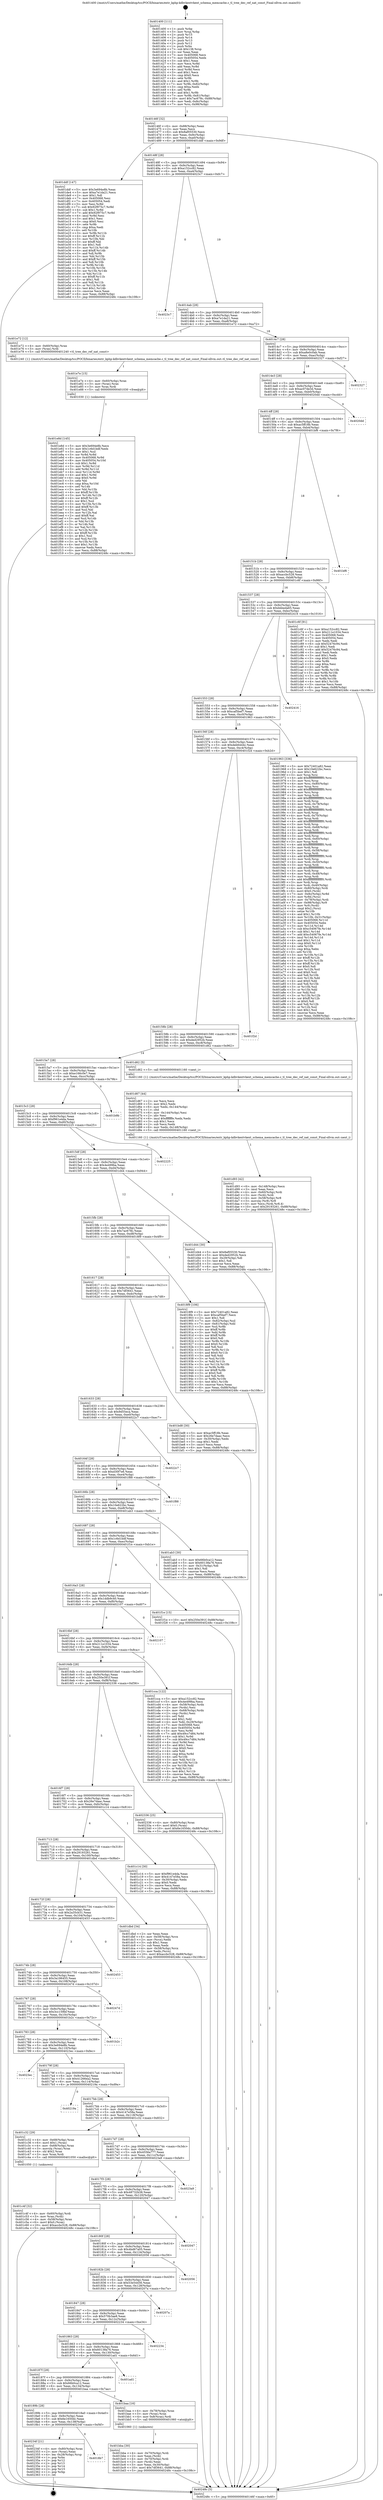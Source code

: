 digraph "0x401400" {
  label = "0x401400 (/mnt/c/Users/mathe/Desktop/tcc/POCII/binaries/extr_kphp-kdbvkextvkext_schema_memcache.c_tl_tree_dec_ref_nat_const_Final-ollvm.out::main(0))"
  labelloc = "t"
  node[shape=record]

  Entry [label="",width=0.3,height=0.3,shape=circle,fillcolor=black,style=filled]
  "0x40146f" [label="{
     0x40146f [32]\l
     | [instrs]\l
     &nbsp;&nbsp;0x40146f \<+6\>: mov -0x88(%rbp),%eax\l
     &nbsp;&nbsp;0x401475 \<+2\>: mov %eax,%ecx\l
     &nbsp;&nbsp;0x401477 \<+6\>: sub $0x8af05530,%ecx\l
     &nbsp;&nbsp;0x40147d \<+6\>: mov %eax,-0x9c(%rbp)\l
     &nbsp;&nbsp;0x401483 \<+6\>: mov %ecx,-0xa0(%rbp)\l
     &nbsp;&nbsp;0x401489 \<+6\>: je 0000000000401ddf \<main+0x9df\>\l
  }"]
  "0x401ddf" [label="{
     0x401ddf [147]\l
     | [instrs]\l
     &nbsp;&nbsp;0x401ddf \<+5\>: mov $0x3e694e8b,%eax\l
     &nbsp;&nbsp;0x401de4 \<+5\>: mov $0xa7e1da21,%ecx\l
     &nbsp;&nbsp;0x401de9 \<+2\>: mov $0x1,%dl\l
     &nbsp;&nbsp;0x401deb \<+7\>: mov 0x405068,%esi\l
     &nbsp;&nbsp;0x401df2 \<+7\>: mov 0x405054,%edi\l
     &nbsp;&nbsp;0x401df9 \<+3\>: mov %esi,%r8d\l
     &nbsp;&nbsp;0x401dfc \<+7\>: sub $0x92f975c7,%r8d\l
     &nbsp;&nbsp;0x401e03 \<+4\>: sub $0x1,%r8d\l
     &nbsp;&nbsp;0x401e07 \<+7\>: add $0x92f975c7,%r8d\l
     &nbsp;&nbsp;0x401e0e \<+4\>: imul %r8d,%esi\l
     &nbsp;&nbsp;0x401e12 \<+3\>: and $0x1,%esi\l
     &nbsp;&nbsp;0x401e15 \<+3\>: cmp $0x0,%esi\l
     &nbsp;&nbsp;0x401e18 \<+4\>: sete %r9b\l
     &nbsp;&nbsp;0x401e1c \<+3\>: cmp $0xa,%edi\l
     &nbsp;&nbsp;0x401e1f \<+4\>: setl %r10b\l
     &nbsp;&nbsp;0x401e23 \<+3\>: mov %r9b,%r11b\l
     &nbsp;&nbsp;0x401e26 \<+4\>: xor $0xff,%r11b\l
     &nbsp;&nbsp;0x401e2a \<+3\>: mov %r10b,%bl\l
     &nbsp;&nbsp;0x401e2d \<+3\>: xor $0xff,%bl\l
     &nbsp;&nbsp;0x401e30 \<+3\>: xor $0x1,%dl\l
     &nbsp;&nbsp;0x401e33 \<+3\>: mov %r11b,%r14b\l
     &nbsp;&nbsp;0x401e36 \<+4\>: and $0xff,%r14b\l
     &nbsp;&nbsp;0x401e3a \<+3\>: and %dl,%r9b\l
     &nbsp;&nbsp;0x401e3d \<+3\>: mov %bl,%r15b\l
     &nbsp;&nbsp;0x401e40 \<+4\>: and $0xff,%r15b\l
     &nbsp;&nbsp;0x401e44 \<+3\>: and %dl,%r10b\l
     &nbsp;&nbsp;0x401e47 \<+3\>: or %r9b,%r14b\l
     &nbsp;&nbsp;0x401e4a \<+3\>: or %r10b,%r15b\l
     &nbsp;&nbsp;0x401e4d \<+3\>: xor %r15b,%r14b\l
     &nbsp;&nbsp;0x401e50 \<+3\>: or %bl,%r11b\l
     &nbsp;&nbsp;0x401e53 \<+4\>: xor $0xff,%r11b\l
     &nbsp;&nbsp;0x401e57 \<+3\>: or $0x1,%dl\l
     &nbsp;&nbsp;0x401e5a \<+3\>: and %dl,%r11b\l
     &nbsp;&nbsp;0x401e5d \<+3\>: or %r11b,%r14b\l
     &nbsp;&nbsp;0x401e60 \<+4\>: test $0x1,%r14b\l
     &nbsp;&nbsp;0x401e64 \<+3\>: cmovne %ecx,%eax\l
     &nbsp;&nbsp;0x401e67 \<+6\>: mov %eax,-0x88(%rbp)\l
     &nbsp;&nbsp;0x401e6d \<+5\>: jmp 000000000040248c \<main+0x108c\>\l
  }"]
  "0x40148f" [label="{
     0x40148f [28]\l
     | [instrs]\l
     &nbsp;&nbsp;0x40148f \<+5\>: jmp 0000000000401494 \<main+0x94\>\l
     &nbsp;&nbsp;0x401494 \<+6\>: mov -0x9c(%rbp),%eax\l
     &nbsp;&nbsp;0x40149a \<+5\>: sub $0xa152cc82,%eax\l
     &nbsp;&nbsp;0x40149f \<+6\>: mov %eax,-0xa4(%rbp)\l
     &nbsp;&nbsp;0x4014a5 \<+6\>: je 00000000004023c7 \<main+0xfc7\>\l
  }"]
  Exit [label="",width=0.3,height=0.3,shape=circle,fillcolor=black,style=filled,peripheries=2]
  "0x4023c7" [label="{
     0x4023c7\l
  }", style=dashed]
  "0x4014ab" [label="{
     0x4014ab [28]\l
     | [instrs]\l
     &nbsp;&nbsp;0x4014ab \<+5\>: jmp 00000000004014b0 \<main+0xb0\>\l
     &nbsp;&nbsp;0x4014b0 \<+6\>: mov -0x9c(%rbp),%eax\l
     &nbsp;&nbsp;0x4014b6 \<+5\>: sub $0xa7e1da21,%eax\l
     &nbsp;&nbsp;0x4014bb \<+6\>: mov %eax,-0xa8(%rbp)\l
     &nbsp;&nbsp;0x4014c1 \<+6\>: je 0000000000401e72 \<main+0xa72\>\l
  }"]
  "0x4018b7" [label="{
     0x4018b7\l
  }", style=dashed]
  "0x401e72" [label="{
     0x401e72 [12]\l
     | [instrs]\l
     &nbsp;&nbsp;0x401e72 \<+4\>: mov -0x60(%rbp),%rax\l
     &nbsp;&nbsp;0x401e76 \<+3\>: mov (%rax),%rdi\l
     &nbsp;&nbsp;0x401e79 \<+5\>: call 0000000000401240 \<tl_tree_dec_ref_nat_const\>\l
     | [calls]\l
     &nbsp;&nbsp;0x401240 \{1\} (/mnt/c/Users/mathe/Desktop/tcc/POCII/binaries/extr_kphp-kdbvkextvkext_schema_memcache.c_tl_tree_dec_ref_nat_const_Final-ollvm.out::tl_tree_dec_ref_nat_const)\l
  }"]
  "0x4014c7" [label="{
     0x4014c7 [28]\l
     | [instrs]\l
     &nbsp;&nbsp;0x4014c7 \<+5\>: jmp 00000000004014cc \<main+0xcc\>\l
     &nbsp;&nbsp;0x4014cc \<+6\>: mov -0x9c(%rbp),%eax\l
     &nbsp;&nbsp;0x4014d2 \<+5\>: sub $0xa8e0c0ab,%eax\l
     &nbsp;&nbsp;0x4014d7 \<+6\>: mov %eax,-0xac(%rbp)\l
     &nbsp;&nbsp;0x4014dd \<+6\>: je 0000000000402327 \<main+0xf27\>\l
  }"]
  "0x40234f" [label="{
     0x40234f [21]\l
     | [instrs]\l
     &nbsp;&nbsp;0x40234f \<+4\>: mov -0x80(%rbp),%rax\l
     &nbsp;&nbsp;0x402353 \<+2\>: mov (%rax),%eax\l
     &nbsp;&nbsp;0x402355 \<+4\>: lea -0x28(%rbp),%rsp\l
     &nbsp;&nbsp;0x402359 \<+1\>: pop %rbx\l
     &nbsp;&nbsp;0x40235a \<+2\>: pop %r12\l
     &nbsp;&nbsp;0x40235c \<+2\>: pop %r13\l
     &nbsp;&nbsp;0x40235e \<+2\>: pop %r14\l
     &nbsp;&nbsp;0x402360 \<+2\>: pop %r15\l
     &nbsp;&nbsp;0x402362 \<+1\>: pop %rbp\l
     &nbsp;&nbsp;0x402363 \<+1\>: ret\l
  }"]
  "0x402327" [label="{
     0x402327\l
  }", style=dashed]
  "0x4014e3" [label="{
     0x4014e3 [28]\l
     | [instrs]\l
     &nbsp;&nbsp;0x4014e3 \<+5\>: jmp 00000000004014e8 \<main+0xe8\>\l
     &nbsp;&nbsp;0x4014e8 \<+6\>: mov -0x9c(%rbp),%eax\l
     &nbsp;&nbsp;0x4014ee \<+5\>: sub $0xac07de3d,%eax\l
     &nbsp;&nbsp;0x4014f3 \<+6\>: mov %eax,-0xb0(%rbp)\l
     &nbsp;&nbsp;0x4014f9 \<+6\>: je 00000000004020dd \<main+0xcdd\>\l
  }"]
  "0x401e8d" [label="{
     0x401e8d [145]\l
     | [instrs]\l
     &nbsp;&nbsp;0x401e8d \<+5\>: mov $0x3e694e8b,%ecx\l
     &nbsp;&nbsp;0x401e92 \<+5\>: mov $0x1c6d1bdf,%edx\l
     &nbsp;&nbsp;0x401e97 \<+3\>: mov $0x1,%sil\l
     &nbsp;&nbsp;0x401e9a \<+3\>: xor %r8d,%r8d\l
     &nbsp;&nbsp;0x401e9d \<+8\>: mov 0x405068,%r9d\l
     &nbsp;&nbsp;0x401ea5 \<+8\>: mov 0x405054,%r10d\l
     &nbsp;&nbsp;0x401ead \<+4\>: sub $0x1,%r8d\l
     &nbsp;&nbsp;0x401eb1 \<+3\>: mov %r9d,%r11d\l
     &nbsp;&nbsp;0x401eb4 \<+3\>: add %r8d,%r11d\l
     &nbsp;&nbsp;0x401eb7 \<+4\>: imul %r11d,%r9d\l
     &nbsp;&nbsp;0x401ebb \<+4\>: and $0x1,%r9d\l
     &nbsp;&nbsp;0x401ebf \<+4\>: cmp $0x0,%r9d\l
     &nbsp;&nbsp;0x401ec3 \<+3\>: sete %bl\l
     &nbsp;&nbsp;0x401ec6 \<+4\>: cmp $0xa,%r10d\l
     &nbsp;&nbsp;0x401eca \<+4\>: setl %r14b\l
     &nbsp;&nbsp;0x401ece \<+3\>: mov %bl,%r15b\l
     &nbsp;&nbsp;0x401ed1 \<+4\>: xor $0xff,%r15b\l
     &nbsp;&nbsp;0x401ed5 \<+3\>: mov %r14b,%r12b\l
     &nbsp;&nbsp;0x401ed8 \<+4\>: xor $0xff,%r12b\l
     &nbsp;&nbsp;0x401edc \<+4\>: xor $0x1,%sil\l
     &nbsp;&nbsp;0x401ee0 \<+3\>: mov %r15b,%r13b\l
     &nbsp;&nbsp;0x401ee3 \<+4\>: and $0xff,%r13b\l
     &nbsp;&nbsp;0x401ee7 \<+3\>: and %sil,%bl\l
     &nbsp;&nbsp;0x401eea \<+3\>: mov %r12b,%al\l
     &nbsp;&nbsp;0x401eed \<+2\>: and $0xff,%al\l
     &nbsp;&nbsp;0x401eef \<+3\>: and %sil,%r14b\l
     &nbsp;&nbsp;0x401ef2 \<+3\>: or %bl,%r13b\l
     &nbsp;&nbsp;0x401ef5 \<+3\>: or %r14b,%al\l
     &nbsp;&nbsp;0x401ef8 \<+3\>: xor %al,%r13b\l
     &nbsp;&nbsp;0x401efb \<+3\>: or %r12b,%r15b\l
     &nbsp;&nbsp;0x401efe \<+4\>: xor $0xff,%r15b\l
     &nbsp;&nbsp;0x401f02 \<+4\>: or $0x1,%sil\l
     &nbsp;&nbsp;0x401f06 \<+3\>: and %sil,%r15b\l
     &nbsp;&nbsp;0x401f09 \<+3\>: or %r15b,%r13b\l
     &nbsp;&nbsp;0x401f0c \<+4\>: test $0x1,%r13b\l
     &nbsp;&nbsp;0x401f10 \<+3\>: cmovne %edx,%ecx\l
     &nbsp;&nbsp;0x401f13 \<+6\>: mov %ecx,-0x88(%rbp)\l
     &nbsp;&nbsp;0x401f19 \<+5\>: jmp 000000000040248c \<main+0x108c\>\l
  }"]
  "0x4020dd" [label="{
     0x4020dd\l
  }", style=dashed]
  "0x4014ff" [label="{
     0x4014ff [28]\l
     | [instrs]\l
     &nbsp;&nbsp;0x4014ff \<+5\>: jmp 0000000000401504 \<main+0x104\>\l
     &nbsp;&nbsp;0x401504 \<+6\>: mov -0x9c(%rbp),%eax\l
     &nbsp;&nbsp;0x40150a \<+5\>: sub $0xac5ff18b,%eax\l
     &nbsp;&nbsp;0x40150f \<+6\>: mov %eax,-0xb4(%rbp)\l
     &nbsp;&nbsp;0x401515 \<+6\>: je 0000000000401bf6 \<main+0x7f6\>\l
  }"]
  "0x401e7e" [label="{
     0x401e7e [15]\l
     | [instrs]\l
     &nbsp;&nbsp;0x401e7e \<+4\>: mov -0x60(%rbp),%rax\l
     &nbsp;&nbsp;0x401e82 \<+3\>: mov (%rax),%rax\l
     &nbsp;&nbsp;0x401e85 \<+3\>: mov %rax,%rdi\l
     &nbsp;&nbsp;0x401e88 \<+5\>: call 0000000000401030 \<free@plt\>\l
     | [calls]\l
     &nbsp;&nbsp;0x401030 \{1\} (unknown)\l
  }"]
  "0x401bf6" [label="{
     0x401bf6\l
  }", style=dashed]
  "0x40151b" [label="{
     0x40151b [28]\l
     | [instrs]\l
     &nbsp;&nbsp;0x40151b \<+5\>: jmp 0000000000401520 \<main+0x120\>\l
     &nbsp;&nbsp;0x401520 \<+6\>: mov -0x9c(%rbp),%eax\l
     &nbsp;&nbsp;0x401526 \<+5\>: sub $0xaccbc528,%eax\l
     &nbsp;&nbsp;0x40152b \<+6\>: mov %eax,-0xb8(%rbp)\l
     &nbsp;&nbsp;0x401531 \<+6\>: je 0000000000401c6f \<main+0x86f\>\l
  }"]
  "0x401d93" [label="{
     0x401d93 [42]\l
     | [instrs]\l
     &nbsp;&nbsp;0x401d93 \<+6\>: mov -0x148(%rbp),%ecx\l
     &nbsp;&nbsp;0x401d99 \<+3\>: imul %eax,%ecx\l
     &nbsp;&nbsp;0x401d9c \<+4\>: mov -0x60(%rbp),%rdi\l
     &nbsp;&nbsp;0x401da0 \<+3\>: mov (%rdi),%rdi\l
     &nbsp;&nbsp;0x401da3 \<+4\>: mov -0x58(%rbp),%r8\l
     &nbsp;&nbsp;0x401da7 \<+3\>: movslq (%r8),%r8\l
     &nbsp;&nbsp;0x401daa \<+4\>: mov %ecx,(%rdi,%r8,4)\l
     &nbsp;&nbsp;0x401dae \<+10\>: movl $0x29193261,-0x88(%rbp)\l
     &nbsp;&nbsp;0x401db8 \<+5\>: jmp 000000000040248c \<main+0x108c\>\l
  }"]
  "0x401c6f" [label="{
     0x401c6f [91]\l
     | [instrs]\l
     &nbsp;&nbsp;0x401c6f \<+5\>: mov $0xa152cc82,%eax\l
     &nbsp;&nbsp;0x401c74 \<+5\>: mov $0x211e1034,%ecx\l
     &nbsp;&nbsp;0x401c79 \<+7\>: mov 0x405068,%edx\l
     &nbsp;&nbsp;0x401c80 \<+7\>: mov 0x405054,%esi\l
     &nbsp;&nbsp;0x401c87 \<+2\>: mov %edx,%edi\l
     &nbsp;&nbsp;0x401c89 \<+6\>: sub $0x52476c94,%edi\l
     &nbsp;&nbsp;0x401c8f \<+3\>: sub $0x1,%edi\l
     &nbsp;&nbsp;0x401c92 \<+6\>: add $0x52476c94,%edi\l
     &nbsp;&nbsp;0x401c98 \<+3\>: imul %edi,%edx\l
     &nbsp;&nbsp;0x401c9b \<+3\>: and $0x1,%edx\l
     &nbsp;&nbsp;0x401c9e \<+3\>: cmp $0x0,%edx\l
     &nbsp;&nbsp;0x401ca1 \<+4\>: sete %r8b\l
     &nbsp;&nbsp;0x401ca5 \<+3\>: cmp $0xa,%esi\l
     &nbsp;&nbsp;0x401ca8 \<+4\>: setl %r9b\l
     &nbsp;&nbsp;0x401cac \<+3\>: mov %r8b,%r10b\l
     &nbsp;&nbsp;0x401caf \<+3\>: and %r9b,%r10b\l
     &nbsp;&nbsp;0x401cb2 \<+3\>: xor %r9b,%r8b\l
     &nbsp;&nbsp;0x401cb5 \<+3\>: or %r8b,%r10b\l
     &nbsp;&nbsp;0x401cb8 \<+4\>: test $0x1,%r10b\l
     &nbsp;&nbsp;0x401cbc \<+3\>: cmovne %ecx,%eax\l
     &nbsp;&nbsp;0x401cbf \<+6\>: mov %eax,-0x88(%rbp)\l
     &nbsp;&nbsp;0x401cc5 \<+5\>: jmp 000000000040248c \<main+0x108c\>\l
  }"]
  "0x401537" [label="{
     0x401537 [28]\l
     | [instrs]\l
     &nbsp;&nbsp;0x401537 \<+5\>: jmp 000000000040153c \<main+0x13c\>\l
     &nbsp;&nbsp;0x40153c \<+6\>: mov -0x9c(%rbp),%eax\l
     &nbsp;&nbsp;0x401542 \<+5\>: sub $0xbbbeda65,%eax\l
     &nbsp;&nbsp;0x401547 \<+6\>: mov %eax,-0xbc(%rbp)\l
     &nbsp;&nbsp;0x40154d \<+6\>: je 0000000000402416 \<main+0x1016\>\l
  }"]
  "0x401d67" [label="{
     0x401d67 [44]\l
     | [instrs]\l
     &nbsp;&nbsp;0x401d67 \<+2\>: xor %ecx,%ecx\l
     &nbsp;&nbsp;0x401d69 \<+5\>: mov $0x2,%edx\l
     &nbsp;&nbsp;0x401d6e \<+6\>: mov %edx,-0x144(%rbp)\l
     &nbsp;&nbsp;0x401d74 \<+1\>: cltd\l
     &nbsp;&nbsp;0x401d75 \<+6\>: mov -0x144(%rbp),%esi\l
     &nbsp;&nbsp;0x401d7b \<+2\>: idiv %esi\l
     &nbsp;&nbsp;0x401d7d \<+6\>: imul $0xfffffffe,%edx,%edx\l
     &nbsp;&nbsp;0x401d83 \<+3\>: sub $0x1,%ecx\l
     &nbsp;&nbsp;0x401d86 \<+2\>: sub %ecx,%edx\l
     &nbsp;&nbsp;0x401d88 \<+6\>: mov %edx,-0x148(%rbp)\l
     &nbsp;&nbsp;0x401d8e \<+5\>: call 0000000000401160 \<next_i\>\l
     | [calls]\l
     &nbsp;&nbsp;0x401160 \{1\} (/mnt/c/Users/mathe/Desktop/tcc/POCII/binaries/extr_kphp-kdbvkextvkext_schema_memcache.c_tl_tree_dec_ref_nat_const_Final-ollvm.out::next_i)\l
  }"]
  "0x402416" [label="{
     0x402416\l
  }", style=dashed]
  "0x401553" [label="{
     0x401553 [28]\l
     | [instrs]\l
     &nbsp;&nbsp;0x401553 \<+5\>: jmp 0000000000401558 \<main+0x158\>\l
     &nbsp;&nbsp;0x401558 \<+6\>: mov -0x9c(%rbp),%eax\l
     &nbsp;&nbsp;0x40155e \<+5\>: sub $0xcaf5bef7,%eax\l
     &nbsp;&nbsp;0x401563 \<+6\>: mov %eax,-0xc0(%rbp)\l
     &nbsp;&nbsp;0x401569 \<+6\>: je 0000000000401963 \<main+0x563\>\l
  }"]
  "0x401c4f" [label="{
     0x401c4f [32]\l
     | [instrs]\l
     &nbsp;&nbsp;0x401c4f \<+4\>: mov -0x60(%rbp),%rdi\l
     &nbsp;&nbsp;0x401c53 \<+3\>: mov %rax,(%rdi)\l
     &nbsp;&nbsp;0x401c56 \<+4\>: mov -0x58(%rbp),%rax\l
     &nbsp;&nbsp;0x401c5a \<+6\>: movl $0x0,(%rax)\l
     &nbsp;&nbsp;0x401c60 \<+10\>: movl $0xaccbc528,-0x88(%rbp)\l
     &nbsp;&nbsp;0x401c6a \<+5\>: jmp 000000000040248c \<main+0x108c\>\l
  }"]
  "0x401963" [label="{
     0x401963 [336]\l
     | [instrs]\l
     &nbsp;&nbsp;0x401963 \<+5\>: mov $0x72401a82,%eax\l
     &nbsp;&nbsp;0x401968 \<+5\>: mov $0x10e622bc,%ecx\l
     &nbsp;&nbsp;0x40196d \<+2\>: mov $0x1,%dl\l
     &nbsp;&nbsp;0x40196f \<+3\>: mov %rsp,%rsi\l
     &nbsp;&nbsp;0x401972 \<+4\>: add $0xfffffffffffffff0,%rsi\l
     &nbsp;&nbsp;0x401976 \<+3\>: mov %rsi,%rsp\l
     &nbsp;&nbsp;0x401979 \<+4\>: mov %rsi,-0x80(%rbp)\l
     &nbsp;&nbsp;0x40197d \<+3\>: mov %rsp,%rsi\l
     &nbsp;&nbsp;0x401980 \<+4\>: add $0xfffffffffffffff0,%rsi\l
     &nbsp;&nbsp;0x401984 \<+3\>: mov %rsi,%rsp\l
     &nbsp;&nbsp;0x401987 \<+3\>: mov %rsp,%rdi\l
     &nbsp;&nbsp;0x40198a \<+4\>: add $0xfffffffffffffff0,%rdi\l
     &nbsp;&nbsp;0x40198e \<+3\>: mov %rdi,%rsp\l
     &nbsp;&nbsp;0x401991 \<+4\>: mov %rdi,-0x78(%rbp)\l
     &nbsp;&nbsp;0x401995 \<+3\>: mov %rsp,%rdi\l
     &nbsp;&nbsp;0x401998 \<+4\>: add $0xfffffffffffffff0,%rdi\l
     &nbsp;&nbsp;0x40199c \<+3\>: mov %rdi,%rsp\l
     &nbsp;&nbsp;0x40199f \<+4\>: mov %rdi,-0x70(%rbp)\l
     &nbsp;&nbsp;0x4019a3 \<+3\>: mov %rsp,%rdi\l
     &nbsp;&nbsp;0x4019a6 \<+4\>: add $0xfffffffffffffff0,%rdi\l
     &nbsp;&nbsp;0x4019aa \<+3\>: mov %rdi,%rsp\l
     &nbsp;&nbsp;0x4019ad \<+4\>: mov %rdi,-0x68(%rbp)\l
     &nbsp;&nbsp;0x4019b1 \<+3\>: mov %rsp,%rdi\l
     &nbsp;&nbsp;0x4019b4 \<+4\>: add $0xfffffffffffffff0,%rdi\l
     &nbsp;&nbsp;0x4019b8 \<+3\>: mov %rdi,%rsp\l
     &nbsp;&nbsp;0x4019bb \<+4\>: mov %rdi,-0x60(%rbp)\l
     &nbsp;&nbsp;0x4019bf \<+3\>: mov %rsp,%rdi\l
     &nbsp;&nbsp;0x4019c2 \<+4\>: add $0xfffffffffffffff0,%rdi\l
     &nbsp;&nbsp;0x4019c6 \<+3\>: mov %rdi,%rsp\l
     &nbsp;&nbsp;0x4019c9 \<+4\>: mov %rdi,-0x58(%rbp)\l
     &nbsp;&nbsp;0x4019cd \<+3\>: mov %rsp,%rdi\l
     &nbsp;&nbsp;0x4019d0 \<+4\>: add $0xfffffffffffffff0,%rdi\l
     &nbsp;&nbsp;0x4019d4 \<+3\>: mov %rdi,%rsp\l
     &nbsp;&nbsp;0x4019d7 \<+4\>: mov %rdi,-0x50(%rbp)\l
     &nbsp;&nbsp;0x4019db \<+3\>: mov %rsp,%rdi\l
     &nbsp;&nbsp;0x4019de \<+4\>: add $0xfffffffffffffff0,%rdi\l
     &nbsp;&nbsp;0x4019e2 \<+3\>: mov %rdi,%rsp\l
     &nbsp;&nbsp;0x4019e5 \<+4\>: mov %rdi,-0x48(%rbp)\l
     &nbsp;&nbsp;0x4019e9 \<+3\>: mov %rsp,%rdi\l
     &nbsp;&nbsp;0x4019ec \<+4\>: add $0xfffffffffffffff0,%rdi\l
     &nbsp;&nbsp;0x4019f0 \<+3\>: mov %rdi,%rsp\l
     &nbsp;&nbsp;0x4019f3 \<+4\>: mov %rdi,-0x40(%rbp)\l
     &nbsp;&nbsp;0x4019f7 \<+4\>: mov -0x80(%rbp),%rdi\l
     &nbsp;&nbsp;0x4019fb \<+6\>: movl $0x0,(%rdi)\l
     &nbsp;&nbsp;0x401a01 \<+7\>: mov -0x8c(%rbp),%r8d\l
     &nbsp;&nbsp;0x401a08 \<+3\>: mov %r8d,(%rsi)\l
     &nbsp;&nbsp;0x401a0b \<+4\>: mov -0x78(%rbp),%rdi\l
     &nbsp;&nbsp;0x401a0f \<+7\>: mov -0x98(%rbp),%r9\l
     &nbsp;&nbsp;0x401a16 \<+3\>: mov %r9,(%rdi)\l
     &nbsp;&nbsp;0x401a19 \<+3\>: cmpl $0x2,(%rsi)\l
     &nbsp;&nbsp;0x401a1c \<+4\>: setne %r10b\l
     &nbsp;&nbsp;0x401a20 \<+4\>: and $0x1,%r10b\l
     &nbsp;&nbsp;0x401a24 \<+4\>: mov %r10b,-0x31(%rbp)\l
     &nbsp;&nbsp;0x401a28 \<+8\>: mov 0x405068,%r11d\l
     &nbsp;&nbsp;0x401a30 \<+7\>: mov 0x405054,%ebx\l
     &nbsp;&nbsp;0x401a37 \<+3\>: mov %r11d,%r14d\l
     &nbsp;&nbsp;0x401a3a \<+7\>: sub $0xc54067fe,%r14d\l
     &nbsp;&nbsp;0x401a41 \<+4\>: sub $0x1,%r14d\l
     &nbsp;&nbsp;0x401a45 \<+7\>: add $0xc54067fe,%r14d\l
     &nbsp;&nbsp;0x401a4c \<+4\>: imul %r14d,%r11d\l
     &nbsp;&nbsp;0x401a50 \<+4\>: and $0x1,%r11d\l
     &nbsp;&nbsp;0x401a54 \<+4\>: cmp $0x0,%r11d\l
     &nbsp;&nbsp;0x401a58 \<+4\>: sete %r10b\l
     &nbsp;&nbsp;0x401a5c \<+3\>: cmp $0xa,%ebx\l
     &nbsp;&nbsp;0x401a5f \<+4\>: setl %r15b\l
     &nbsp;&nbsp;0x401a63 \<+3\>: mov %r10b,%r12b\l
     &nbsp;&nbsp;0x401a66 \<+4\>: xor $0xff,%r12b\l
     &nbsp;&nbsp;0x401a6a \<+3\>: mov %r15b,%r13b\l
     &nbsp;&nbsp;0x401a6d \<+4\>: xor $0xff,%r13b\l
     &nbsp;&nbsp;0x401a71 \<+3\>: xor $0x0,%dl\l
     &nbsp;&nbsp;0x401a74 \<+3\>: mov %r12b,%sil\l
     &nbsp;&nbsp;0x401a77 \<+4\>: and $0x0,%sil\l
     &nbsp;&nbsp;0x401a7b \<+3\>: and %dl,%r10b\l
     &nbsp;&nbsp;0x401a7e \<+3\>: mov %r13b,%dil\l
     &nbsp;&nbsp;0x401a81 \<+4\>: and $0x0,%dil\l
     &nbsp;&nbsp;0x401a85 \<+3\>: and %dl,%r15b\l
     &nbsp;&nbsp;0x401a88 \<+3\>: or %r10b,%sil\l
     &nbsp;&nbsp;0x401a8b \<+3\>: or %r15b,%dil\l
     &nbsp;&nbsp;0x401a8e \<+3\>: xor %dil,%sil\l
     &nbsp;&nbsp;0x401a91 \<+3\>: or %r13b,%r12b\l
     &nbsp;&nbsp;0x401a94 \<+4\>: xor $0xff,%r12b\l
     &nbsp;&nbsp;0x401a98 \<+3\>: or $0x0,%dl\l
     &nbsp;&nbsp;0x401a9b \<+3\>: and %dl,%r12b\l
     &nbsp;&nbsp;0x401a9e \<+3\>: or %r12b,%sil\l
     &nbsp;&nbsp;0x401aa1 \<+4\>: test $0x1,%sil\l
     &nbsp;&nbsp;0x401aa5 \<+3\>: cmovne %ecx,%eax\l
     &nbsp;&nbsp;0x401aa8 \<+6\>: mov %eax,-0x88(%rbp)\l
     &nbsp;&nbsp;0x401aae \<+5\>: jmp 000000000040248c \<main+0x108c\>\l
  }"]
  "0x40156f" [label="{
     0x40156f [28]\l
     | [instrs]\l
     &nbsp;&nbsp;0x40156f \<+5\>: jmp 0000000000401574 \<main+0x174\>\l
     &nbsp;&nbsp;0x401574 \<+6\>: mov -0x9c(%rbp),%eax\l
     &nbsp;&nbsp;0x40157a \<+5\>: sub $0xdeb6444c,%eax\l
     &nbsp;&nbsp;0x40157f \<+6\>: mov %eax,-0xc4(%rbp)\l
     &nbsp;&nbsp;0x401585 \<+6\>: je 0000000000401f2d \<main+0xb2d\>\l
  }"]
  "0x401bba" [label="{
     0x401bba [30]\l
     | [instrs]\l
     &nbsp;&nbsp;0x401bba \<+4\>: mov -0x70(%rbp),%rdi\l
     &nbsp;&nbsp;0x401bbe \<+2\>: mov %eax,(%rdi)\l
     &nbsp;&nbsp;0x401bc0 \<+4\>: mov -0x70(%rbp),%rdi\l
     &nbsp;&nbsp;0x401bc4 \<+2\>: mov (%rdi),%eax\l
     &nbsp;&nbsp;0x401bc6 \<+3\>: mov %eax,-0x30(%rbp)\l
     &nbsp;&nbsp;0x401bc9 \<+10\>: movl $0x7df3641,-0x88(%rbp)\l
     &nbsp;&nbsp;0x401bd3 \<+5\>: jmp 000000000040248c \<main+0x108c\>\l
  }"]
  "0x401f2d" [label="{
     0x401f2d\l
  }", style=dashed]
  "0x40158b" [label="{
     0x40158b [28]\l
     | [instrs]\l
     &nbsp;&nbsp;0x40158b \<+5\>: jmp 0000000000401590 \<main+0x190\>\l
     &nbsp;&nbsp;0x401590 \<+6\>: mov -0x9c(%rbp),%eax\l
     &nbsp;&nbsp;0x401596 \<+5\>: sub $0xded2952b,%eax\l
     &nbsp;&nbsp;0x40159b \<+6\>: mov %eax,-0xc8(%rbp)\l
     &nbsp;&nbsp;0x4015a1 \<+6\>: je 0000000000401d62 \<main+0x962\>\l
  }"]
  "0x40189b" [label="{
     0x40189b [28]\l
     | [instrs]\l
     &nbsp;&nbsp;0x40189b \<+5\>: jmp 00000000004018a0 \<main+0x4a0\>\l
     &nbsp;&nbsp;0x4018a0 \<+6\>: mov -0x9c(%rbp),%eax\l
     &nbsp;&nbsp;0x4018a6 \<+5\>: sub $0x6e1650dc,%eax\l
     &nbsp;&nbsp;0x4018ab \<+6\>: mov %eax,-0x138(%rbp)\l
     &nbsp;&nbsp;0x4018b1 \<+6\>: je 000000000040234f \<main+0xf4f\>\l
  }"]
  "0x401d62" [label="{
     0x401d62 [5]\l
     | [instrs]\l
     &nbsp;&nbsp;0x401d62 \<+5\>: call 0000000000401160 \<next_i\>\l
     | [calls]\l
     &nbsp;&nbsp;0x401160 \{1\} (/mnt/c/Users/mathe/Desktop/tcc/POCII/binaries/extr_kphp-kdbvkextvkext_schema_memcache.c_tl_tree_dec_ref_nat_const_Final-ollvm.out::next_i)\l
  }"]
  "0x4015a7" [label="{
     0x4015a7 [28]\l
     | [instrs]\l
     &nbsp;&nbsp;0x4015a7 \<+5\>: jmp 00000000004015ac \<main+0x1ac\>\l
     &nbsp;&nbsp;0x4015ac \<+6\>: mov -0x9c(%rbp),%eax\l
     &nbsp;&nbsp;0x4015b2 \<+5\>: sub $0xe166c0e7,%eax\l
     &nbsp;&nbsp;0x4015b7 \<+6\>: mov %eax,-0xcc(%rbp)\l
     &nbsp;&nbsp;0x4015bd \<+6\>: je 0000000000401b9b \<main+0x79b\>\l
  }"]
  "0x401baa" [label="{
     0x401baa [16]\l
     | [instrs]\l
     &nbsp;&nbsp;0x401baa \<+4\>: mov -0x78(%rbp),%rax\l
     &nbsp;&nbsp;0x401bae \<+3\>: mov (%rax),%rax\l
     &nbsp;&nbsp;0x401bb1 \<+4\>: mov 0x8(%rax),%rdi\l
     &nbsp;&nbsp;0x401bb5 \<+5\>: call 0000000000401060 \<atoi@plt\>\l
     | [calls]\l
     &nbsp;&nbsp;0x401060 \{1\} (unknown)\l
  }"]
  "0x401b9b" [label="{
     0x401b9b\l
  }", style=dashed]
  "0x4015c3" [label="{
     0x4015c3 [28]\l
     | [instrs]\l
     &nbsp;&nbsp;0x4015c3 \<+5\>: jmp 00000000004015c8 \<main+0x1c8\>\l
     &nbsp;&nbsp;0x4015c8 \<+6\>: mov -0x9c(%rbp),%eax\l
     &nbsp;&nbsp;0x4015ce \<+5\>: sub $0xf961e4da,%eax\l
     &nbsp;&nbsp;0x4015d3 \<+6\>: mov %eax,-0xd0(%rbp)\l
     &nbsp;&nbsp;0x4015d9 \<+6\>: je 0000000000402225 \<main+0xe25\>\l
  }"]
  "0x40187f" [label="{
     0x40187f [28]\l
     | [instrs]\l
     &nbsp;&nbsp;0x40187f \<+5\>: jmp 0000000000401884 \<main+0x484\>\l
     &nbsp;&nbsp;0x401884 \<+6\>: mov -0x9c(%rbp),%eax\l
     &nbsp;&nbsp;0x40188a \<+5\>: sub $0x66b0ca12,%eax\l
     &nbsp;&nbsp;0x40188f \<+6\>: mov %eax,-0x134(%rbp)\l
     &nbsp;&nbsp;0x401895 \<+6\>: je 0000000000401baa \<main+0x7aa\>\l
  }"]
  "0x402225" [label="{
     0x402225\l
  }", style=dashed]
  "0x4015df" [label="{
     0x4015df [28]\l
     | [instrs]\l
     &nbsp;&nbsp;0x4015df \<+5\>: jmp 00000000004015e4 \<main+0x1e4\>\l
     &nbsp;&nbsp;0x4015e4 \<+6\>: mov -0x9c(%rbp),%eax\l
     &nbsp;&nbsp;0x4015ea \<+5\>: sub $0x4e499ba,%eax\l
     &nbsp;&nbsp;0x4015ef \<+6\>: mov %eax,-0xd4(%rbp)\l
     &nbsp;&nbsp;0x4015f5 \<+6\>: je 0000000000401d44 \<main+0x944\>\l
  }"]
  "0x401ad1" [label="{
     0x401ad1\l
  }", style=dashed]
  "0x401d44" [label="{
     0x401d44 [30]\l
     | [instrs]\l
     &nbsp;&nbsp;0x401d44 \<+5\>: mov $0x8af05530,%eax\l
     &nbsp;&nbsp;0x401d49 \<+5\>: mov $0xded2952b,%ecx\l
     &nbsp;&nbsp;0x401d4e \<+3\>: mov -0x29(%rbp),%dl\l
     &nbsp;&nbsp;0x401d51 \<+3\>: test $0x1,%dl\l
     &nbsp;&nbsp;0x401d54 \<+3\>: cmovne %ecx,%eax\l
     &nbsp;&nbsp;0x401d57 \<+6\>: mov %eax,-0x88(%rbp)\l
     &nbsp;&nbsp;0x401d5d \<+5\>: jmp 000000000040248c \<main+0x108c\>\l
  }"]
  "0x4015fb" [label="{
     0x4015fb [28]\l
     | [instrs]\l
     &nbsp;&nbsp;0x4015fb \<+5\>: jmp 0000000000401600 \<main+0x200\>\l
     &nbsp;&nbsp;0x401600 \<+6\>: mov -0x9c(%rbp),%eax\l
     &nbsp;&nbsp;0x401606 \<+5\>: sub $0x7ac678c,%eax\l
     &nbsp;&nbsp;0x40160b \<+6\>: mov %eax,-0xd8(%rbp)\l
     &nbsp;&nbsp;0x401611 \<+6\>: je 00000000004018f9 \<main+0x4f9\>\l
  }"]
  "0x401863" [label="{
     0x401863 [28]\l
     | [instrs]\l
     &nbsp;&nbsp;0x401863 \<+5\>: jmp 0000000000401868 \<main+0x468\>\l
     &nbsp;&nbsp;0x401868 \<+6\>: mov -0x9c(%rbp),%eax\l
     &nbsp;&nbsp;0x40186e \<+5\>: sub $0x60138a76,%eax\l
     &nbsp;&nbsp;0x401873 \<+6\>: mov %eax,-0x130(%rbp)\l
     &nbsp;&nbsp;0x401879 \<+6\>: je 0000000000401ad1 \<main+0x6d1\>\l
  }"]
  "0x4018f9" [label="{
     0x4018f9 [106]\l
     | [instrs]\l
     &nbsp;&nbsp;0x4018f9 \<+5\>: mov $0x72401a82,%eax\l
     &nbsp;&nbsp;0x4018fe \<+5\>: mov $0xcaf5bef7,%ecx\l
     &nbsp;&nbsp;0x401903 \<+2\>: mov $0x1,%dl\l
     &nbsp;&nbsp;0x401905 \<+7\>: mov -0x82(%rbp),%sil\l
     &nbsp;&nbsp;0x40190c \<+7\>: mov -0x81(%rbp),%dil\l
     &nbsp;&nbsp;0x401913 \<+3\>: mov %sil,%r8b\l
     &nbsp;&nbsp;0x401916 \<+4\>: xor $0xff,%r8b\l
     &nbsp;&nbsp;0x40191a \<+3\>: mov %dil,%r9b\l
     &nbsp;&nbsp;0x40191d \<+4\>: xor $0xff,%r9b\l
     &nbsp;&nbsp;0x401921 \<+3\>: xor $0x0,%dl\l
     &nbsp;&nbsp;0x401924 \<+3\>: mov %r8b,%r10b\l
     &nbsp;&nbsp;0x401927 \<+4\>: and $0x0,%r10b\l
     &nbsp;&nbsp;0x40192b \<+3\>: and %dl,%sil\l
     &nbsp;&nbsp;0x40192e \<+3\>: mov %r9b,%r11b\l
     &nbsp;&nbsp;0x401931 \<+4\>: and $0x0,%r11b\l
     &nbsp;&nbsp;0x401935 \<+3\>: and %dl,%dil\l
     &nbsp;&nbsp;0x401938 \<+3\>: or %sil,%r10b\l
     &nbsp;&nbsp;0x40193b \<+3\>: or %dil,%r11b\l
     &nbsp;&nbsp;0x40193e \<+3\>: xor %r11b,%r10b\l
     &nbsp;&nbsp;0x401941 \<+3\>: or %r9b,%r8b\l
     &nbsp;&nbsp;0x401944 \<+4\>: xor $0xff,%r8b\l
     &nbsp;&nbsp;0x401948 \<+3\>: or $0x0,%dl\l
     &nbsp;&nbsp;0x40194b \<+3\>: and %dl,%r8b\l
     &nbsp;&nbsp;0x40194e \<+3\>: or %r8b,%r10b\l
     &nbsp;&nbsp;0x401951 \<+4\>: test $0x1,%r10b\l
     &nbsp;&nbsp;0x401955 \<+3\>: cmovne %ecx,%eax\l
     &nbsp;&nbsp;0x401958 \<+6\>: mov %eax,-0x88(%rbp)\l
     &nbsp;&nbsp;0x40195e \<+5\>: jmp 000000000040248c \<main+0x108c\>\l
  }"]
  "0x401617" [label="{
     0x401617 [28]\l
     | [instrs]\l
     &nbsp;&nbsp;0x401617 \<+5\>: jmp 000000000040161c \<main+0x21c\>\l
     &nbsp;&nbsp;0x40161c \<+6\>: mov -0x9c(%rbp),%eax\l
     &nbsp;&nbsp;0x401622 \<+5\>: sub $0x7df3641,%eax\l
     &nbsp;&nbsp;0x401627 \<+6\>: mov %eax,-0xdc(%rbp)\l
     &nbsp;&nbsp;0x40162d \<+6\>: je 0000000000401bd8 \<main+0x7d8\>\l
  }"]
  "0x40248c" [label="{
     0x40248c [5]\l
     | [instrs]\l
     &nbsp;&nbsp;0x40248c \<+5\>: jmp 000000000040146f \<main+0x6f\>\l
  }"]
  "0x401400" [label="{
     0x401400 [111]\l
     | [instrs]\l
     &nbsp;&nbsp;0x401400 \<+1\>: push %rbp\l
     &nbsp;&nbsp;0x401401 \<+3\>: mov %rsp,%rbp\l
     &nbsp;&nbsp;0x401404 \<+2\>: push %r15\l
     &nbsp;&nbsp;0x401406 \<+2\>: push %r14\l
     &nbsp;&nbsp;0x401408 \<+2\>: push %r13\l
     &nbsp;&nbsp;0x40140a \<+2\>: push %r12\l
     &nbsp;&nbsp;0x40140c \<+1\>: push %rbx\l
     &nbsp;&nbsp;0x40140d \<+7\>: sub $0x138,%rsp\l
     &nbsp;&nbsp;0x401414 \<+2\>: xor %eax,%eax\l
     &nbsp;&nbsp;0x401416 \<+7\>: mov 0x405068,%ecx\l
     &nbsp;&nbsp;0x40141d \<+7\>: mov 0x405054,%edx\l
     &nbsp;&nbsp;0x401424 \<+3\>: sub $0x1,%eax\l
     &nbsp;&nbsp;0x401427 \<+3\>: mov %ecx,%r8d\l
     &nbsp;&nbsp;0x40142a \<+3\>: add %eax,%r8d\l
     &nbsp;&nbsp;0x40142d \<+4\>: imul %r8d,%ecx\l
     &nbsp;&nbsp;0x401431 \<+3\>: and $0x1,%ecx\l
     &nbsp;&nbsp;0x401434 \<+3\>: cmp $0x0,%ecx\l
     &nbsp;&nbsp;0x401437 \<+4\>: sete %r9b\l
     &nbsp;&nbsp;0x40143b \<+4\>: and $0x1,%r9b\l
     &nbsp;&nbsp;0x40143f \<+7\>: mov %r9b,-0x82(%rbp)\l
     &nbsp;&nbsp;0x401446 \<+3\>: cmp $0xa,%edx\l
     &nbsp;&nbsp;0x401449 \<+4\>: setl %r9b\l
     &nbsp;&nbsp;0x40144d \<+4\>: and $0x1,%r9b\l
     &nbsp;&nbsp;0x401451 \<+7\>: mov %r9b,-0x81(%rbp)\l
     &nbsp;&nbsp;0x401458 \<+10\>: movl $0x7ac678c,-0x88(%rbp)\l
     &nbsp;&nbsp;0x401462 \<+6\>: mov %edi,-0x8c(%rbp)\l
     &nbsp;&nbsp;0x401468 \<+7\>: mov %rsi,-0x98(%rbp)\l
  }"]
  "0x402234" [label="{
     0x402234\l
  }", style=dashed]
  "0x401847" [label="{
     0x401847 [28]\l
     | [instrs]\l
     &nbsp;&nbsp;0x401847 \<+5\>: jmp 000000000040184c \<main+0x44c\>\l
     &nbsp;&nbsp;0x40184c \<+6\>: mov -0x9c(%rbp),%eax\l
     &nbsp;&nbsp;0x401852 \<+5\>: sub $0x570b3ae8,%eax\l
     &nbsp;&nbsp;0x401857 \<+6\>: mov %eax,-0x12c(%rbp)\l
     &nbsp;&nbsp;0x40185d \<+6\>: je 0000000000402234 \<main+0xe34\>\l
  }"]
  "0x401bd8" [label="{
     0x401bd8 [30]\l
     | [instrs]\l
     &nbsp;&nbsp;0x401bd8 \<+5\>: mov $0xac5ff18b,%eax\l
     &nbsp;&nbsp;0x401bdd \<+5\>: mov $0x26e7daac,%ecx\l
     &nbsp;&nbsp;0x401be2 \<+3\>: mov -0x30(%rbp),%edx\l
     &nbsp;&nbsp;0x401be5 \<+3\>: cmp $0x1,%edx\l
     &nbsp;&nbsp;0x401be8 \<+3\>: cmovl %ecx,%eax\l
     &nbsp;&nbsp;0x401beb \<+6\>: mov %eax,-0x88(%rbp)\l
     &nbsp;&nbsp;0x401bf1 \<+5\>: jmp 000000000040248c \<main+0x108c\>\l
  }"]
  "0x401633" [label="{
     0x401633 [28]\l
     | [instrs]\l
     &nbsp;&nbsp;0x401633 \<+5\>: jmp 0000000000401638 \<main+0x238\>\l
     &nbsp;&nbsp;0x401638 \<+6\>: mov -0x9c(%rbp),%eax\l
     &nbsp;&nbsp;0x40163e \<+5\>: sub $0x9d55eca,%eax\l
     &nbsp;&nbsp;0x401643 \<+6\>: mov %eax,-0xe0(%rbp)\l
     &nbsp;&nbsp;0x401649 \<+6\>: je 00000000004022c7 \<main+0xec7\>\l
  }"]
  "0x40207a" [label="{
     0x40207a\l
  }", style=dashed]
  "0x4022c7" [label="{
     0x4022c7\l
  }", style=dashed]
  "0x40164f" [label="{
     0x40164f [28]\l
     | [instrs]\l
     &nbsp;&nbsp;0x40164f \<+5\>: jmp 0000000000401654 \<main+0x254\>\l
     &nbsp;&nbsp;0x401654 \<+6\>: mov -0x9c(%rbp),%eax\l
     &nbsp;&nbsp;0x40165a \<+5\>: sub $0xd30f7e6,%eax\l
     &nbsp;&nbsp;0x40165f \<+6\>: mov %eax,-0xe4(%rbp)\l
     &nbsp;&nbsp;0x401665 \<+6\>: je 0000000000401f88 \<main+0xb88\>\l
  }"]
  "0x40182b" [label="{
     0x40182b [28]\l
     | [instrs]\l
     &nbsp;&nbsp;0x40182b \<+5\>: jmp 0000000000401830 \<main+0x430\>\l
     &nbsp;&nbsp;0x401830 \<+6\>: mov -0x9c(%rbp),%eax\l
     &nbsp;&nbsp;0x401836 \<+5\>: sub $0x53e54456,%eax\l
     &nbsp;&nbsp;0x40183b \<+6\>: mov %eax,-0x128(%rbp)\l
     &nbsp;&nbsp;0x401841 \<+6\>: je 000000000040207a \<main+0xc7a\>\l
  }"]
  "0x401f88" [label="{
     0x401f88\l
  }", style=dashed]
  "0x40166b" [label="{
     0x40166b [28]\l
     | [instrs]\l
     &nbsp;&nbsp;0x40166b \<+5\>: jmp 0000000000401670 \<main+0x270\>\l
     &nbsp;&nbsp;0x401670 \<+6\>: mov -0x9c(%rbp),%eax\l
     &nbsp;&nbsp;0x401676 \<+5\>: sub $0x10e622bc,%eax\l
     &nbsp;&nbsp;0x40167b \<+6\>: mov %eax,-0xe8(%rbp)\l
     &nbsp;&nbsp;0x401681 \<+6\>: je 0000000000401ab3 \<main+0x6b3\>\l
  }"]
  "0x402056" [label="{
     0x402056\l
  }", style=dashed]
  "0x401ab3" [label="{
     0x401ab3 [30]\l
     | [instrs]\l
     &nbsp;&nbsp;0x401ab3 \<+5\>: mov $0x66b0ca12,%eax\l
     &nbsp;&nbsp;0x401ab8 \<+5\>: mov $0x60138a76,%ecx\l
     &nbsp;&nbsp;0x401abd \<+3\>: mov -0x31(%rbp),%dl\l
     &nbsp;&nbsp;0x401ac0 \<+3\>: test $0x1,%dl\l
     &nbsp;&nbsp;0x401ac3 \<+3\>: cmovne %ecx,%eax\l
     &nbsp;&nbsp;0x401ac6 \<+6\>: mov %eax,-0x88(%rbp)\l
     &nbsp;&nbsp;0x401acc \<+5\>: jmp 000000000040248c \<main+0x108c\>\l
  }"]
  "0x401687" [label="{
     0x401687 [28]\l
     | [instrs]\l
     &nbsp;&nbsp;0x401687 \<+5\>: jmp 000000000040168c \<main+0x28c\>\l
     &nbsp;&nbsp;0x40168c \<+6\>: mov -0x9c(%rbp),%eax\l
     &nbsp;&nbsp;0x401692 \<+5\>: sub $0x1c6d1bdf,%eax\l
     &nbsp;&nbsp;0x401697 \<+6\>: mov %eax,-0xec(%rbp)\l
     &nbsp;&nbsp;0x40169d \<+6\>: je 0000000000401f1e \<main+0xb1e\>\l
  }"]
  "0x40180f" [label="{
     0x40180f [28]\l
     | [instrs]\l
     &nbsp;&nbsp;0x40180f \<+5\>: jmp 0000000000401814 \<main+0x414\>\l
     &nbsp;&nbsp;0x401814 \<+6\>: mov -0x9c(%rbp),%eax\l
     &nbsp;&nbsp;0x40181a \<+5\>: sub $0x4bd67a05,%eax\l
     &nbsp;&nbsp;0x40181f \<+6\>: mov %eax,-0x124(%rbp)\l
     &nbsp;&nbsp;0x401825 \<+6\>: je 0000000000402056 \<main+0xc56\>\l
  }"]
  "0x401f1e" [label="{
     0x401f1e [15]\l
     | [instrs]\l
     &nbsp;&nbsp;0x401f1e \<+10\>: movl $0x250e391f,-0x88(%rbp)\l
     &nbsp;&nbsp;0x401f28 \<+5\>: jmp 000000000040248c \<main+0x108c\>\l
  }"]
  "0x4016a3" [label="{
     0x4016a3 [28]\l
     | [instrs]\l
     &nbsp;&nbsp;0x4016a3 \<+5\>: jmp 00000000004016a8 \<main+0x2a8\>\l
     &nbsp;&nbsp;0x4016a8 \<+6\>: mov -0x9c(%rbp),%eax\l
     &nbsp;&nbsp;0x4016ae \<+5\>: sub $0x1ddb9c40,%eax\l
     &nbsp;&nbsp;0x4016b3 \<+6\>: mov %eax,-0xf0(%rbp)\l
     &nbsp;&nbsp;0x4016b9 \<+6\>: je 0000000000402107 \<main+0xd07\>\l
  }"]
  "0x402047" [label="{
     0x402047\l
  }", style=dashed]
  "0x402107" [label="{
     0x402107\l
  }", style=dashed]
  "0x4016bf" [label="{
     0x4016bf [28]\l
     | [instrs]\l
     &nbsp;&nbsp;0x4016bf \<+5\>: jmp 00000000004016c4 \<main+0x2c4\>\l
     &nbsp;&nbsp;0x4016c4 \<+6\>: mov -0x9c(%rbp),%eax\l
     &nbsp;&nbsp;0x4016ca \<+5\>: sub $0x211e1034,%eax\l
     &nbsp;&nbsp;0x4016cf \<+6\>: mov %eax,-0xf4(%rbp)\l
     &nbsp;&nbsp;0x4016d5 \<+6\>: je 0000000000401cca \<main+0x8ca\>\l
  }"]
  "0x4017f3" [label="{
     0x4017f3 [28]\l
     | [instrs]\l
     &nbsp;&nbsp;0x4017f3 \<+5\>: jmp 00000000004017f8 \<main+0x3f8\>\l
     &nbsp;&nbsp;0x4017f8 \<+6\>: mov -0x9c(%rbp),%eax\l
     &nbsp;&nbsp;0x4017fe \<+5\>: sub $0x48732b38,%eax\l
     &nbsp;&nbsp;0x401803 \<+6\>: mov %eax,-0x120(%rbp)\l
     &nbsp;&nbsp;0x401809 \<+6\>: je 0000000000402047 \<main+0xc47\>\l
  }"]
  "0x401cca" [label="{
     0x401cca [122]\l
     | [instrs]\l
     &nbsp;&nbsp;0x401cca \<+5\>: mov $0xa152cc82,%eax\l
     &nbsp;&nbsp;0x401ccf \<+5\>: mov $0x4e499ba,%ecx\l
     &nbsp;&nbsp;0x401cd4 \<+4\>: mov -0x58(%rbp),%rdx\l
     &nbsp;&nbsp;0x401cd8 \<+2\>: mov (%rdx),%esi\l
     &nbsp;&nbsp;0x401cda \<+4\>: mov -0x68(%rbp),%rdx\l
     &nbsp;&nbsp;0x401cde \<+2\>: cmp (%rdx),%esi\l
     &nbsp;&nbsp;0x401ce0 \<+4\>: setl %dil\l
     &nbsp;&nbsp;0x401ce4 \<+4\>: and $0x1,%dil\l
     &nbsp;&nbsp;0x401ce8 \<+4\>: mov %dil,-0x29(%rbp)\l
     &nbsp;&nbsp;0x401cec \<+7\>: mov 0x405068,%esi\l
     &nbsp;&nbsp;0x401cf3 \<+8\>: mov 0x405054,%r8d\l
     &nbsp;&nbsp;0x401cfb \<+3\>: mov %esi,%r9d\l
     &nbsp;&nbsp;0x401cfe \<+7\>: add $0x49cc7d84,%r9d\l
     &nbsp;&nbsp;0x401d05 \<+4\>: sub $0x1,%r9d\l
     &nbsp;&nbsp;0x401d09 \<+7\>: sub $0x49cc7d84,%r9d\l
     &nbsp;&nbsp;0x401d10 \<+4\>: imul %r9d,%esi\l
     &nbsp;&nbsp;0x401d14 \<+3\>: and $0x1,%esi\l
     &nbsp;&nbsp;0x401d17 \<+3\>: cmp $0x0,%esi\l
     &nbsp;&nbsp;0x401d1a \<+4\>: sete %dil\l
     &nbsp;&nbsp;0x401d1e \<+4\>: cmp $0xa,%r8d\l
     &nbsp;&nbsp;0x401d22 \<+4\>: setl %r10b\l
     &nbsp;&nbsp;0x401d26 \<+3\>: mov %dil,%r11b\l
     &nbsp;&nbsp;0x401d29 \<+3\>: and %r10b,%r11b\l
     &nbsp;&nbsp;0x401d2c \<+3\>: xor %r10b,%dil\l
     &nbsp;&nbsp;0x401d2f \<+3\>: or %dil,%r11b\l
     &nbsp;&nbsp;0x401d32 \<+4\>: test $0x1,%r11b\l
     &nbsp;&nbsp;0x401d36 \<+3\>: cmovne %ecx,%eax\l
     &nbsp;&nbsp;0x401d39 \<+6\>: mov %eax,-0x88(%rbp)\l
     &nbsp;&nbsp;0x401d3f \<+5\>: jmp 000000000040248c \<main+0x108c\>\l
  }"]
  "0x4016db" [label="{
     0x4016db [28]\l
     | [instrs]\l
     &nbsp;&nbsp;0x4016db \<+5\>: jmp 00000000004016e0 \<main+0x2e0\>\l
     &nbsp;&nbsp;0x4016e0 \<+6\>: mov -0x9c(%rbp),%eax\l
     &nbsp;&nbsp;0x4016e6 \<+5\>: sub $0x250e391f,%eax\l
     &nbsp;&nbsp;0x4016eb \<+6\>: mov %eax,-0xf8(%rbp)\l
     &nbsp;&nbsp;0x4016f1 \<+6\>: je 0000000000402336 \<main+0xf36\>\l
  }"]
  "0x4023a9" [label="{
     0x4023a9\l
  }", style=dashed]
  "0x402336" [label="{
     0x402336 [25]\l
     | [instrs]\l
     &nbsp;&nbsp;0x402336 \<+4\>: mov -0x80(%rbp),%rax\l
     &nbsp;&nbsp;0x40233a \<+6\>: movl $0x0,(%rax)\l
     &nbsp;&nbsp;0x402340 \<+10\>: movl $0x6e1650dc,-0x88(%rbp)\l
     &nbsp;&nbsp;0x40234a \<+5\>: jmp 000000000040248c \<main+0x108c\>\l
  }"]
  "0x4016f7" [label="{
     0x4016f7 [28]\l
     | [instrs]\l
     &nbsp;&nbsp;0x4016f7 \<+5\>: jmp 00000000004016fc \<main+0x2fc\>\l
     &nbsp;&nbsp;0x4016fc \<+6\>: mov -0x9c(%rbp),%eax\l
     &nbsp;&nbsp;0x401702 \<+5\>: sub $0x26e7daac,%eax\l
     &nbsp;&nbsp;0x401707 \<+6\>: mov %eax,-0xfc(%rbp)\l
     &nbsp;&nbsp;0x40170d \<+6\>: je 0000000000401c14 \<main+0x814\>\l
  }"]
  "0x4017d7" [label="{
     0x4017d7 [28]\l
     | [instrs]\l
     &nbsp;&nbsp;0x4017d7 \<+5\>: jmp 00000000004017dc \<main+0x3dc\>\l
     &nbsp;&nbsp;0x4017dc \<+6\>: mov -0x9c(%rbp),%eax\l
     &nbsp;&nbsp;0x4017e2 \<+5\>: sub $0x4556a777,%eax\l
     &nbsp;&nbsp;0x4017e7 \<+6\>: mov %eax,-0x11c(%rbp)\l
     &nbsp;&nbsp;0x4017ed \<+6\>: je 00000000004023a9 \<main+0xfa9\>\l
  }"]
  "0x401c14" [label="{
     0x401c14 [30]\l
     | [instrs]\l
     &nbsp;&nbsp;0x401c14 \<+5\>: mov $0xf961e4da,%eax\l
     &nbsp;&nbsp;0x401c19 \<+5\>: mov $0x4147e58a,%ecx\l
     &nbsp;&nbsp;0x401c1e \<+3\>: mov -0x30(%rbp),%edx\l
     &nbsp;&nbsp;0x401c21 \<+3\>: cmp $0x0,%edx\l
     &nbsp;&nbsp;0x401c24 \<+3\>: cmove %ecx,%eax\l
     &nbsp;&nbsp;0x401c27 \<+6\>: mov %eax,-0x88(%rbp)\l
     &nbsp;&nbsp;0x401c2d \<+5\>: jmp 000000000040248c \<main+0x108c\>\l
  }"]
  "0x401713" [label="{
     0x401713 [28]\l
     | [instrs]\l
     &nbsp;&nbsp;0x401713 \<+5\>: jmp 0000000000401718 \<main+0x318\>\l
     &nbsp;&nbsp;0x401718 \<+6\>: mov -0x9c(%rbp),%eax\l
     &nbsp;&nbsp;0x40171e \<+5\>: sub $0x29193261,%eax\l
     &nbsp;&nbsp;0x401723 \<+6\>: mov %eax,-0x100(%rbp)\l
     &nbsp;&nbsp;0x401729 \<+6\>: je 0000000000401dbd \<main+0x9bd\>\l
  }"]
  "0x401c32" [label="{
     0x401c32 [29]\l
     | [instrs]\l
     &nbsp;&nbsp;0x401c32 \<+4\>: mov -0x68(%rbp),%rax\l
     &nbsp;&nbsp;0x401c36 \<+6\>: movl $0x1,(%rax)\l
     &nbsp;&nbsp;0x401c3c \<+4\>: mov -0x68(%rbp),%rax\l
     &nbsp;&nbsp;0x401c40 \<+3\>: movslq (%rax),%rax\l
     &nbsp;&nbsp;0x401c43 \<+4\>: shl $0x2,%rax\l
     &nbsp;&nbsp;0x401c47 \<+3\>: mov %rax,%rdi\l
     &nbsp;&nbsp;0x401c4a \<+5\>: call 0000000000401050 \<malloc@plt\>\l
     | [calls]\l
     &nbsp;&nbsp;0x401050 \{1\} (unknown)\l
  }"]
  "0x401dbd" [label="{
     0x401dbd [34]\l
     | [instrs]\l
     &nbsp;&nbsp;0x401dbd \<+2\>: xor %eax,%eax\l
     &nbsp;&nbsp;0x401dbf \<+4\>: mov -0x58(%rbp),%rcx\l
     &nbsp;&nbsp;0x401dc3 \<+2\>: mov (%rcx),%edx\l
     &nbsp;&nbsp;0x401dc5 \<+3\>: sub $0x1,%eax\l
     &nbsp;&nbsp;0x401dc8 \<+2\>: sub %eax,%edx\l
     &nbsp;&nbsp;0x401dca \<+4\>: mov -0x58(%rbp),%rcx\l
     &nbsp;&nbsp;0x401dce \<+2\>: mov %edx,(%rcx)\l
     &nbsp;&nbsp;0x401dd0 \<+10\>: movl $0xaccbc528,-0x88(%rbp)\l
     &nbsp;&nbsp;0x401dda \<+5\>: jmp 000000000040248c \<main+0x108c\>\l
  }"]
  "0x40172f" [label="{
     0x40172f [28]\l
     | [instrs]\l
     &nbsp;&nbsp;0x40172f \<+5\>: jmp 0000000000401734 \<main+0x334\>\l
     &nbsp;&nbsp;0x401734 \<+6\>: mov -0x9c(%rbp),%eax\l
     &nbsp;&nbsp;0x40173a \<+5\>: sub $0x2a35cb31,%eax\l
     &nbsp;&nbsp;0x40173f \<+6\>: mov %eax,-0x104(%rbp)\l
     &nbsp;&nbsp;0x401745 \<+6\>: je 0000000000402453 \<main+0x1053\>\l
  }"]
  "0x4017bb" [label="{
     0x4017bb [28]\l
     | [instrs]\l
     &nbsp;&nbsp;0x4017bb \<+5\>: jmp 00000000004017c0 \<main+0x3c0\>\l
     &nbsp;&nbsp;0x4017c0 \<+6\>: mov -0x9c(%rbp),%eax\l
     &nbsp;&nbsp;0x4017c6 \<+5\>: sub $0x4147e58a,%eax\l
     &nbsp;&nbsp;0x4017cb \<+6\>: mov %eax,-0x118(%rbp)\l
     &nbsp;&nbsp;0x4017d1 \<+6\>: je 0000000000401c32 \<main+0x832\>\l
  }"]
  "0x402453" [label="{
     0x402453\l
  }", style=dashed]
  "0x40174b" [label="{
     0x40174b [28]\l
     | [instrs]\l
     &nbsp;&nbsp;0x40174b \<+5\>: jmp 0000000000401750 \<main+0x350\>\l
     &nbsp;&nbsp;0x401750 \<+6\>: mov -0x9c(%rbp),%eax\l
     &nbsp;&nbsp;0x401756 \<+5\>: sub $0x3a186455,%eax\l
     &nbsp;&nbsp;0x40175b \<+6\>: mov %eax,-0x108(%rbp)\l
     &nbsp;&nbsp;0x401761 \<+6\>: je 000000000040247d \<main+0x107d\>\l
  }"]
  "0x40219a" [label="{
     0x40219a\l
  }", style=dashed]
  "0x40247d" [label="{
     0x40247d\l
  }", style=dashed]
  "0x401767" [label="{
     0x401767 [28]\l
     | [instrs]\l
     &nbsp;&nbsp;0x401767 \<+5\>: jmp 000000000040176c \<main+0x36c\>\l
     &nbsp;&nbsp;0x40176c \<+6\>: mov -0x9c(%rbp),%eax\l
     &nbsp;&nbsp;0x401772 \<+5\>: sub $0x3cc159bf,%eax\l
     &nbsp;&nbsp;0x401777 \<+6\>: mov %eax,-0x10c(%rbp)\l
     &nbsp;&nbsp;0x40177d \<+6\>: je 0000000000401b2c \<main+0x72c\>\l
  }"]
  "0x40179f" [label="{
     0x40179f [28]\l
     | [instrs]\l
     &nbsp;&nbsp;0x40179f \<+5\>: jmp 00000000004017a4 \<main+0x3a4\>\l
     &nbsp;&nbsp;0x4017a4 \<+6\>: mov -0x9c(%rbp),%eax\l
     &nbsp;&nbsp;0x4017aa \<+5\>: sub $0x41266ea2,%eax\l
     &nbsp;&nbsp;0x4017af \<+6\>: mov %eax,-0x114(%rbp)\l
     &nbsp;&nbsp;0x4017b5 \<+6\>: je 000000000040219a \<main+0xd9a\>\l
  }"]
  "0x401b2c" [label="{
     0x401b2c\l
  }", style=dashed]
  "0x401783" [label="{
     0x401783 [28]\l
     | [instrs]\l
     &nbsp;&nbsp;0x401783 \<+5\>: jmp 0000000000401788 \<main+0x388\>\l
     &nbsp;&nbsp;0x401788 \<+6\>: mov -0x9c(%rbp),%eax\l
     &nbsp;&nbsp;0x40178e \<+5\>: sub $0x3e694e8b,%eax\l
     &nbsp;&nbsp;0x401793 \<+6\>: mov %eax,-0x110(%rbp)\l
     &nbsp;&nbsp;0x401799 \<+6\>: je 00000000004023ec \<main+0xfec\>\l
  }"]
  "0x4023ec" [label="{
     0x4023ec\l
  }", style=dashed]
  Entry -> "0x401400" [label=" 1"]
  "0x40146f" -> "0x401ddf" [label=" 1"]
  "0x40146f" -> "0x40148f" [label=" 19"]
  "0x40234f" -> Exit [label=" 1"]
  "0x40148f" -> "0x4023c7" [label=" 0"]
  "0x40148f" -> "0x4014ab" [label=" 19"]
  "0x40189b" -> "0x4018b7" [label=" 0"]
  "0x4014ab" -> "0x401e72" [label=" 1"]
  "0x4014ab" -> "0x4014c7" [label=" 18"]
  "0x40189b" -> "0x40234f" [label=" 1"]
  "0x4014c7" -> "0x402327" [label=" 0"]
  "0x4014c7" -> "0x4014e3" [label=" 18"]
  "0x402336" -> "0x40248c" [label=" 1"]
  "0x4014e3" -> "0x4020dd" [label=" 0"]
  "0x4014e3" -> "0x4014ff" [label=" 18"]
  "0x401f1e" -> "0x40248c" [label=" 1"]
  "0x4014ff" -> "0x401bf6" [label=" 0"]
  "0x4014ff" -> "0x40151b" [label=" 18"]
  "0x401e8d" -> "0x40248c" [label=" 1"]
  "0x40151b" -> "0x401c6f" [label=" 2"]
  "0x40151b" -> "0x401537" [label=" 16"]
  "0x401e7e" -> "0x401e8d" [label=" 1"]
  "0x401537" -> "0x402416" [label=" 0"]
  "0x401537" -> "0x401553" [label=" 16"]
  "0x401e72" -> "0x401e7e" [label=" 1"]
  "0x401553" -> "0x401963" [label=" 1"]
  "0x401553" -> "0x40156f" [label=" 15"]
  "0x401ddf" -> "0x40248c" [label=" 1"]
  "0x40156f" -> "0x401f2d" [label=" 0"]
  "0x40156f" -> "0x40158b" [label=" 15"]
  "0x401dbd" -> "0x40248c" [label=" 1"]
  "0x40158b" -> "0x401d62" [label=" 1"]
  "0x40158b" -> "0x4015a7" [label=" 14"]
  "0x401d93" -> "0x40248c" [label=" 1"]
  "0x4015a7" -> "0x401b9b" [label=" 0"]
  "0x4015a7" -> "0x4015c3" [label=" 14"]
  "0x401d67" -> "0x401d93" [label=" 1"]
  "0x4015c3" -> "0x402225" [label=" 0"]
  "0x4015c3" -> "0x4015df" [label=" 14"]
  "0x401d44" -> "0x40248c" [label=" 2"]
  "0x4015df" -> "0x401d44" [label=" 2"]
  "0x4015df" -> "0x4015fb" [label=" 12"]
  "0x401cca" -> "0x40248c" [label=" 2"]
  "0x4015fb" -> "0x4018f9" [label=" 1"]
  "0x4015fb" -> "0x401617" [label=" 11"]
  "0x4018f9" -> "0x40248c" [label=" 1"]
  "0x401400" -> "0x40146f" [label=" 1"]
  "0x40248c" -> "0x40146f" [label=" 19"]
  "0x401c4f" -> "0x40248c" [label=" 1"]
  "0x401963" -> "0x40248c" [label=" 1"]
  "0x401c32" -> "0x401c4f" [label=" 1"]
  "0x401617" -> "0x401bd8" [label=" 1"]
  "0x401617" -> "0x401633" [label=" 10"]
  "0x401bd8" -> "0x40248c" [label=" 1"]
  "0x401633" -> "0x4022c7" [label=" 0"]
  "0x401633" -> "0x40164f" [label=" 10"]
  "0x401bba" -> "0x40248c" [label=" 1"]
  "0x40164f" -> "0x401f88" [label=" 0"]
  "0x40164f" -> "0x40166b" [label=" 10"]
  "0x40187f" -> "0x40189b" [label=" 1"]
  "0x40166b" -> "0x401ab3" [label=" 1"]
  "0x40166b" -> "0x401687" [label=" 9"]
  "0x401ab3" -> "0x40248c" [label=" 1"]
  "0x40187f" -> "0x401baa" [label=" 1"]
  "0x401687" -> "0x401f1e" [label=" 1"]
  "0x401687" -> "0x4016a3" [label=" 8"]
  "0x401863" -> "0x40187f" [label=" 2"]
  "0x4016a3" -> "0x402107" [label=" 0"]
  "0x4016a3" -> "0x4016bf" [label=" 8"]
  "0x401863" -> "0x401ad1" [label=" 0"]
  "0x4016bf" -> "0x401cca" [label=" 2"]
  "0x4016bf" -> "0x4016db" [label=" 6"]
  "0x401847" -> "0x401863" [label=" 2"]
  "0x4016db" -> "0x402336" [label=" 1"]
  "0x4016db" -> "0x4016f7" [label=" 5"]
  "0x401847" -> "0x402234" [label=" 0"]
  "0x4016f7" -> "0x401c14" [label=" 1"]
  "0x4016f7" -> "0x401713" [label=" 4"]
  "0x40182b" -> "0x401847" [label=" 2"]
  "0x401713" -> "0x401dbd" [label=" 1"]
  "0x401713" -> "0x40172f" [label=" 3"]
  "0x40182b" -> "0x40207a" [label=" 0"]
  "0x40172f" -> "0x402453" [label=" 0"]
  "0x40172f" -> "0x40174b" [label=" 3"]
  "0x40180f" -> "0x40182b" [label=" 2"]
  "0x40174b" -> "0x40247d" [label=" 0"]
  "0x40174b" -> "0x401767" [label=" 3"]
  "0x40180f" -> "0x402056" [label=" 0"]
  "0x401767" -> "0x401b2c" [label=" 0"]
  "0x401767" -> "0x401783" [label=" 3"]
  "0x4017f3" -> "0x40180f" [label=" 2"]
  "0x401783" -> "0x4023ec" [label=" 0"]
  "0x401783" -> "0x40179f" [label=" 3"]
  "0x401d62" -> "0x401d67" [label=" 1"]
  "0x40179f" -> "0x40219a" [label=" 0"]
  "0x40179f" -> "0x4017bb" [label=" 3"]
  "0x401baa" -> "0x401bba" [label=" 1"]
  "0x4017bb" -> "0x401c32" [label=" 1"]
  "0x4017bb" -> "0x4017d7" [label=" 2"]
  "0x401c14" -> "0x40248c" [label=" 1"]
  "0x4017d7" -> "0x4023a9" [label=" 0"]
  "0x4017d7" -> "0x4017f3" [label=" 2"]
  "0x401c6f" -> "0x40248c" [label=" 2"]
  "0x4017f3" -> "0x402047" [label=" 0"]
}
